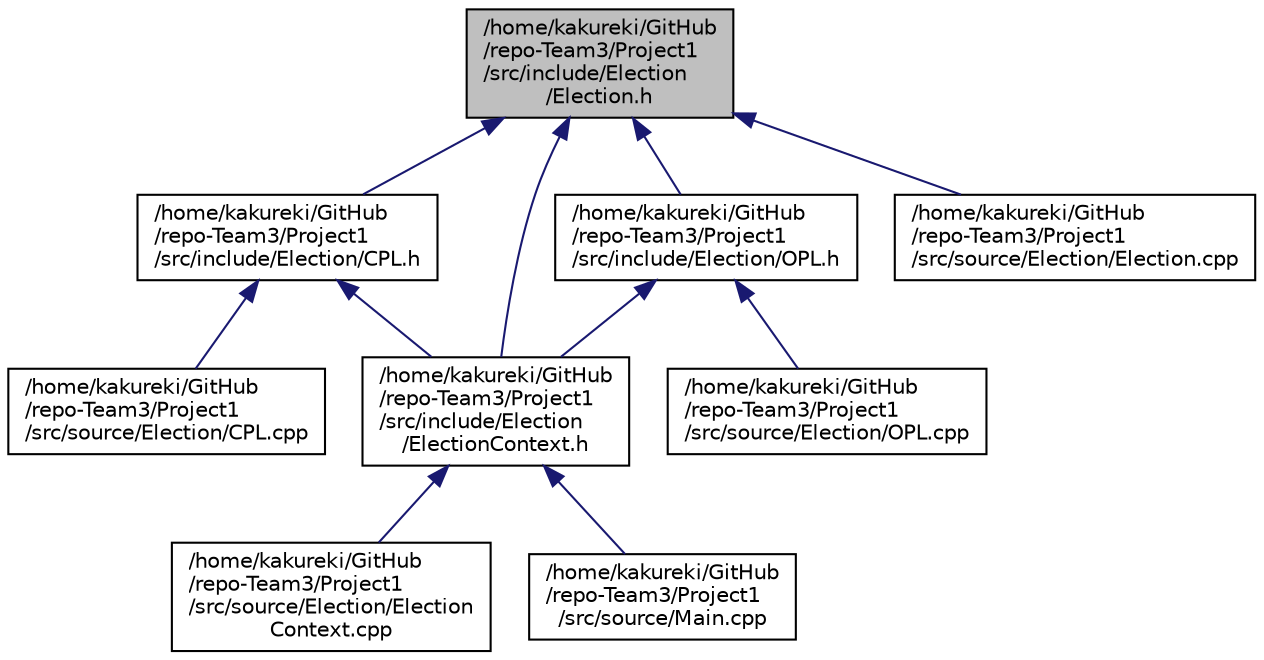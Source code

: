 digraph "/home/kakureki/GitHub/repo-Team3/Project1/src/include/Election/Election.h"
{
 // LATEX_PDF_SIZE
  edge [fontname="Helvetica",fontsize="10",labelfontname="Helvetica",labelfontsize="10"];
  node [fontname="Helvetica",fontsize="10",shape=record];
  Node1 [label="/home/kakureki/GitHub\l/repo-Team3/Project1\l/src/include/Election\l/Election.h",height=0.2,width=0.4,color="black", fillcolor="grey75", style="filled", fontcolor="black",tooltip="An interface for an election."];
  Node1 -> Node2 [dir="back",color="midnightblue",fontsize="10",style="solid",fontname="Helvetica"];
  Node2 [label="/home/kakureki/GitHub\l/repo-Team3/Project1\l/src/include/Election/CPL.h",height=0.2,width=0.4,color="black", fillcolor="white", style="filled",URL="$CPL_8h.html",tooltip="The Closed Party List Election."];
  Node2 -> Node3 [dir="back",color="midnightblue",fontsize="10",style="solid",fontname="Helvetica"];
  Node3 [label="/home/kakureki/GitHub\l/repo-Team3/Project1\l/src/include/Election\l/ElectionContext.h",height=0.2,width=0.4,color="black", fillcolor="white", style="filled",URL="$ElectionContext_8h.html",tooltip="The context for the election."];
  Node3 -> Node4 [dir="back",color="midnightblue",fontsize="10",style="solid",fontname="Helvetica"];
  Node4 [label="/home/kakureki/GitHub\l/repo-Team3/Project1\l/src/source/Election/Election\lContext.cpp",height=0.2,width=0.4,color="black", fillcolor="white", style="filled",URL="$ElectionContext_8cpp.html",tooltip="The context for the election."];
  Node3 -> Node5 [dir="back",color="midnightblue",fontsize="10",style="solid",fontname="Helvetica"];
  Node5 [label="/home/kakureki/GitHub\l/repo-Team3/Project1\l/src/source/Main.cpp",height=0.2,width=0.4,color="black", fillcolor="white", style="filled",URL="$Main_8cpp.html",tooltip="The entry point for the voting system."];
  Node2 -> Node6 [dir="back",color="midnightblue",fontsize="10",style="solid",fontname="Helvetica"];
  Node6 [label="/home/kakureki/GitHub\l/repo-Team3/Project1\l/src/source/Election/CPL.cpp",height=0.2,width=0.4,color="black", fillcolor="white", style="filled",URL="$CPL_8cpp.html",tooltip="The Closed Party List Election."];
  Node1 -> Node3 [dir="back",color="midnightblue",fontsize="10",style="solid",fontname="Helvetica"];
  Node1 -> Node7 [dir="back",color="midnightblue",fontsize="10",style="solid",fontname="Helvetica"];
  Node7 [label="/home/kakureki/GitHub\l/repo-Team3/Project1\l/src/include/Election/OPL.h",height=0.2,width=0.4,color="black", fillcolor="white", style="filled",URL="$OPL_8h.html",tooltip="The Open Party List Election."];
  Node7 -> Node3 [dir="back",color="midnightblue",fontsize="10",style="solid",fontname="Helvetica"];
  Node7 -> Node8 [dir="back",color="midnightblue",fontsize="10",style="solid",fontname="Helvetica"];
  Node8 [label="/home/kakureki/GitHub\l/repo-Team3/Project1\l/src/source/Election/OPL.cpp",height=0.2,width=0.4,color="black", fillcolor="white", style="filled",URL="$OPL_8cpp.html",tooltip="The Open Party List Election."];
  Node1 -> Node9 [dir="back",color="midnightblue",fontsize="10",style="solid",fontname="Helvetica"];
  Node9 [label="/home/kakureki/GitHub\l/repo-Team3/Project1\l/src/source/Election/Election.cpp",height=0.2,width=0.4,color="black", fillcolor="white", style="filled",URL="$Election_8cpp.html",tooltip="An interface for an election."];
}
